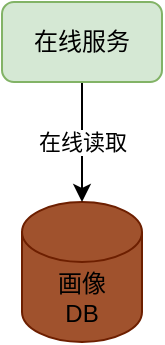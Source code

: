 <mxfile version="14.1.9" type="github">
  <diagram id="xlXhY_HpCRl3QU9SzwCs" name="Page-1">
    <mxGraphModel dx="946" dy="524" grid="1" gridSize="10" guides="1" tooltips="1" connect="1" arrows="1" fold="1" page="1" pageScale="1" pageWidth="827" pageHeight="1169" math="0" shadow="0">
      <root>
        <mxCell id="0" />
        <mxCell id="1" parent="0" />
        <mxCell id="KgXa1e4O7oZqO7DYo4p9-1" value="&lt;font color=&quot;#000000&quot;&gt;画像&lt;br&gt;DB&lt;/font&gt;" style="shape=cylinder3;whiteSpace=wrap;html=1;boundedLbl=1;backgroundOutline=1;size=15;fillColor=#a0522d;strokeColor=#6D1F00;fontColor=#ffffff;" vertex="1" parent="1">
          <mxGeometry x="370" y="240" width="60" height="70" as="geometry" />
        </mxCell>
        <mxCell id="KgXa1e4O7oZqO7DYo4p9-3" value="在线读取" style="edgeStyle=orthogonalEdgeStyle;rounded=0;orthogonalLoop=1;jettySize=auto;html=1;" edge="1" parent="1" source="KgXa1e4O7oZqO7DYo4p9-2" target="KgXa1e4O7oZqO7DYo4p9-1">
          <mxGeometry relative="1" as="geometry">
            <Array as="points">
              <mxPoint x="400" y="200" />
              <mxPoint x="400" y="200" />
            </Array>
          </mxGeometry>
        </mxCell>
        <mxCell id="KgXa1e4O7oZqO7DYo4p9-2" value="在线服务" style="rounded=1;whiteSpace=wrap;html=1;fillColor=#d5e8d4;strokeColor=#82b366;" vertex="1" parent="1">
          <mxGeometry x="360" y="140" width="80" height="40" as="geometry" />
        </mxCell>
      </root>
    </mxGraphModel>
  </diagram>
</mxfile>
